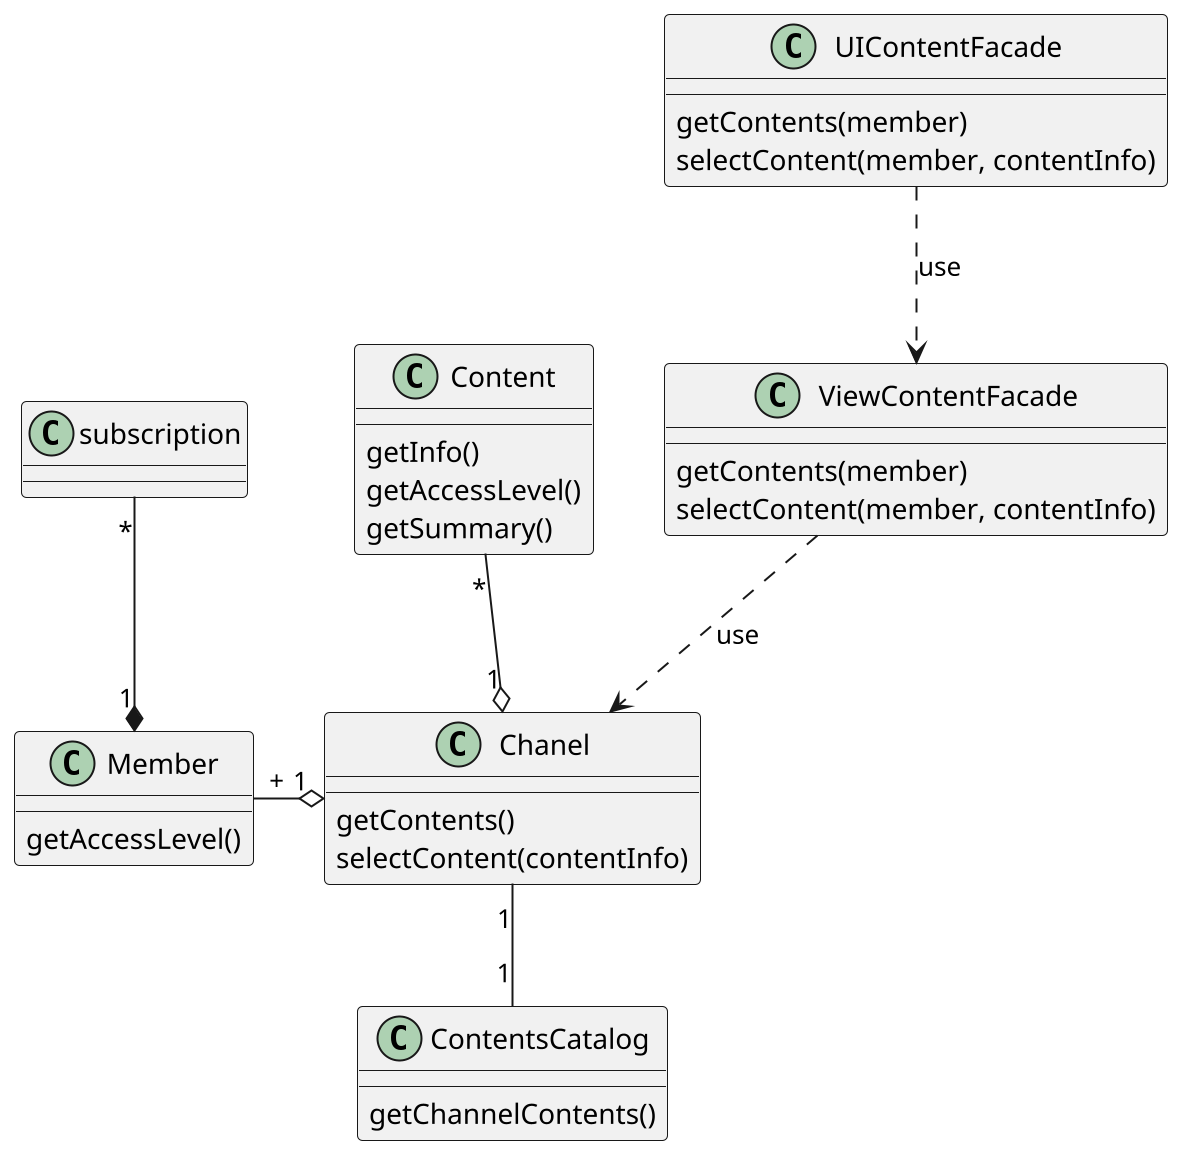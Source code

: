 @startuml see_content

scale 2
skinparam DefaultFontName B Nazanin


class "Content" as content {
    getInfo()
    getAccessLevel()
    getSummary()
}

class "Chanel" as chanel {
    getContents()
    selectContent(contentInfo)
}

class "Member" as member {
    getAccessLevel()
}

class UIContentFacade {
    getContents(member)
    selectContent(member, contentInfo)
}

class ViewContentFacade {
    getContents(member)
    selectContent(member, contentInfo)
}

class ContentsCatalog {
    getChannelContents()
}

content "*" --o "1" chanel
chanel "1" o-left- "+" member
subscription "*" --* "1" member
chanel "1" -- "1" ContentsCatalog
UIContentFacade ..> ViewContentFacade :use
ViewContentFacade ..> chanel :use


@enduml

